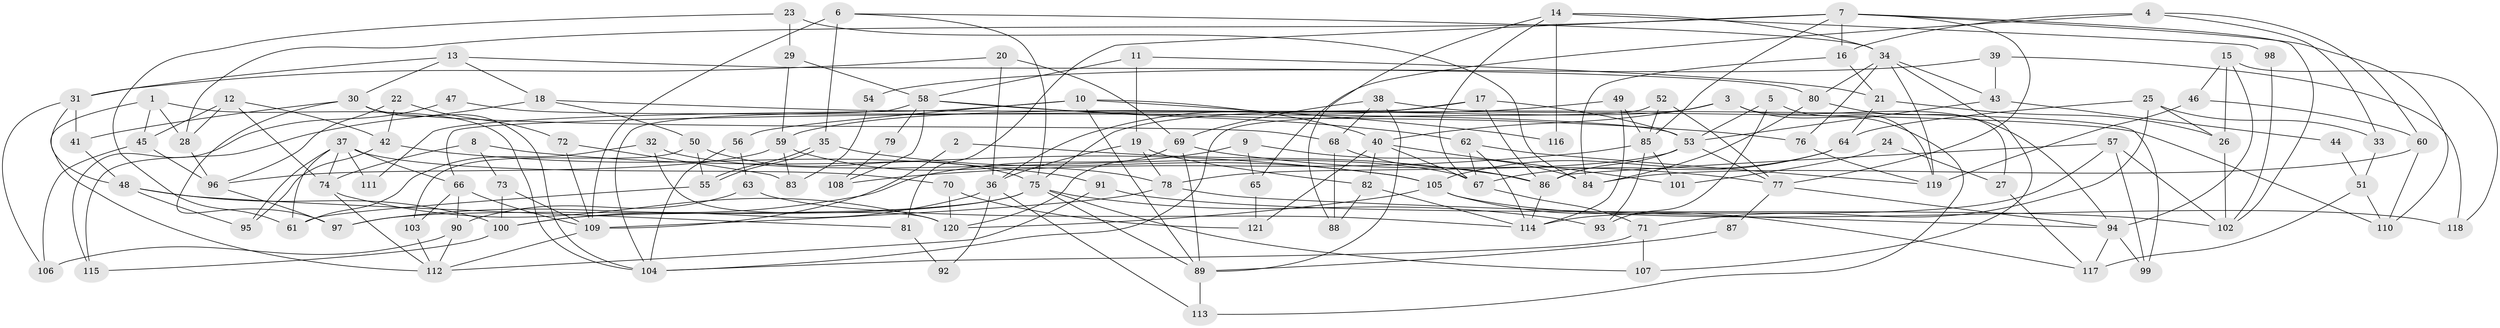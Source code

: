 // coarse degree distribution, {8: 0.07894736842105263, 2: 0.10526315789473684, 5: 0.13157894736842105, 3: 0.18421052631578946, 9: 0.02631578947368421, 6: 0.2236842105263158, 4: 0.15789473684210525, 7: 0.05263157894736842, 10: 0.039473684210526314}
// Generated by graph-tools (version 1.1) at 2025/41/03/06/25 10:41:52]
// undirected, 121 vertices, 242 edges
graph export_dot {
graph [start="1"]
  node [color=gray90,style=filled];
  1;
  2;
  3;
  4;
  5;
  6;
  7;
  8;
  9;
  10;
  11;
  12;
  13;
  14;
  15;
  16;
  17;
  18;
  19;
  20;
  21;
  22;
  23;
  24;
  25;
  26;
  27;
  28;
  29;
  30;
  31;
  32;
  33;
  34;
  35;
  36;
  37;
  38;
  39;
  40;
  41;
  42;
  43;
  44;
  45;
  46;
  47;
  48;
  49;
  50;
  51;
  52;
  53;
  54;
  55;
  56;
  57;
  58;
  59;
  60;
  61;
  62;
  63;
  64;
  65;
  66;
  67;
  68;
  69;
  70;
  71;
  72;
  73;
  74;
  75;
  76;
  77;
  78;
  79;
  80;
  81;
  82;
  83;
  84;
  85;
  86;
  87;
  88;
  89;
  90;
  91;
  92;
  93;
  94;
  95;
  96;
  97;
  98;
  99;
  100;
  101;
  102;
  103;
  104;
  105;
  106;
  107;
  108;
  109;
  110;
  111;
  112;
  113;
  114;
  115;
  116;
  117;
  118;
  119;
  120;
  121;
  1 -- 104;
  1 -- 45;
  1 -- 28;
  1 -- 112;
  2 -- 109;
  2 -- 86;
  3 -- 75;
  3 -- 40;
  3 -- 27;
  3 -- 113;
  4 -- 65;
  4 -- 60;
  4 -- 16;
  4 -- 33;
  5 -- 93;
  5 -- 53;
  5 -- 119;
  6 -- 75;
  6 -- 34;
  6 -- 35;
  6 -- 109;
  7 -- 77;
  7 -- 102;
  7 -- 16;
  7 -- 28;
  7 -- 81;
  7 -- 85;
  7 -- 110;
  8 -- 105;
  8 -- 74;
  8 -- 73;
  9 -- 97;
  9 -- 84;
  9 -- 65;
  10 -- 56;
  10 -- 40;
  10 -- 89;
  10 -- 111;
  10 -- 116;
  11 -- 19;
  11 -- 21;
  11 -- 58;
  12 -- 45;
  12 -- 28;
  12 -- 42;
  12 -- 74;
  13 -- 31;
  13 -- 80;
  13 -- 18;
  13 -- 30;
  14 -- 34;
  14 -- 67;
  14 -- 88;
  14 -- 98;
  14 -- 116;
  15 -- 26;
  15 -- 94;
  15 -- 46;
  15 -- 118;
  16 -- 21;
  16 -- 84;
  17 -- 53;
  17 -- 36;
  17 -- 66;
  17 -- 86;
  18 -- 50;
  18 -- 110;
  18 -- 115;
  19 -- 78;
  19 -- 82;
  19 -- 36;
  20 -- 36;
  20 -- 69;
  20 -- 31;
  21 -- 64;
  21 -- 26;
  22 -- 96;
  22 -- 42;
  22 -- 72;
  23 -- 84;
  23 -- 61;
  23 -- 29;
  24 -- 27;
  24 -- 101;
  25 -- 26;
  25 -- 71;
  25 -- 33;
  25 -- 64;
  26 -- 102;
  27 -- 117;
  28 -- 96;
  29 -- 59;
  29 -- 58;
  30 -- 104;
  30 -- 41;
  30 -- 68;
  30 -- 97;
  31 -- 41;
  31 -- 48;
  31 -- 106;
  32 -- 67;
  32 -- 120;
  32 -- 61;
  33 -- 51;
  34 -- 107;
  34 -- 119;
  34 -- 43;
  34 -- 76;
  34 -- 80;
  35 -- 55;
  35 -- 55;
  35 -- 105;
  36 -- 113;
  36 -- 92;
  36 -- 100;
  37 -- 66;
  37 -- 74;
  37 -- 61;
  37 -- 70;
  37 -- 95;
  37 -- 111;
  38 -- 68;
  38 -- 89;
  38 -- 69;
  38 -- 99;
  39 -- 118;
  39 -- 43;
  39 -- 54;
  40 -- 82;
  40 -- 67;
  40 -- 101;
  40 -- 121;
  41 -- 48;
  42 -- 95;
  42 -- 91;
  43 -- 53;
  43 -- 44;
  44 -- 51;
  45 -- 106;
  45 -- 96;
  46 -- 119;
  46 -- 60;
  47 -- 53;
  47 -- 115;
  48 -- 100;
  48 -- 81;
  48 -- 95;
  49 -- 59;
  49 -- 114;
  49 -- 85;
  50 -- 55;
  50 -- 75;
  50 -- 103;
  51 -- 110;
  51 -- 117;
  52 -- 77;
  52 -- 85;
  52 -- 104;
  53 -- 86;
  53 -- 78;
  53 -- 77;
  54 -- 83;
  55 -- 61;
  56 -- 104;
  56 -- 63;
  57 -- 99;
  57 -- 114;
  57 -- 86;
  57 -- 102;
  58 -- 62;
  58 -- 76;
  58 -- 79;
  58 -- 104;
  58 -- 108;
  59 -- 96;
  59 -- 78;
  59 -- 83;
  60 -- 110;
  60 -- 84;
  62 -- 119;
  62 -- 67;
  62 -- 114;
  63 -- 90;
  63 -- 114;
  64 -- 105;
  64 -- 67;
  65 -- 121;
  66 -- 103;
  66 -- 90;
  66 -- 109;
  67 -- 71;
  68 -- 86;
  68 -- 88;
  69 -- 120;
  69 -- 77;
  69 -- 89;
  70 -- 120;
  70 -- 121;
  71 -- 104;
  71 -- 107;
  72 -- 109;
  72 -- 83;
  73 -- 109;
  73 -- 100;
  74 -- 112;
  74 -- 120;
  75 -- 89;
  75 -- 100;
  75 -- 93;
  75 -- 97;
  75 -- 107;
  76 -- 119;
  77 -- 87;
  77 -- 94;
  78 -- 109;
  78 -- 94;
  79 -- 108;
  80 -- 84;
  80 -- 94;
  81 -- 92;
  82 -- 88;
  82 -- 114;
  85 -- 93;
  85 -- 101;
  85 -- 108;
  86 -- 114;
  87 -- 89;
  89 -- 113;
  90 -- 112;
  90 -- 106;
  91 -- 112;
  91 -- 102;
  94 -- 99;
  94 -- 117;
  96 -- 97;
  98 -- 102;
  100 -- 115;
  103 -- 112;
  105 -- 117;
  105 -- 118;
  105 -- 120;
  109 -- 112;
}
